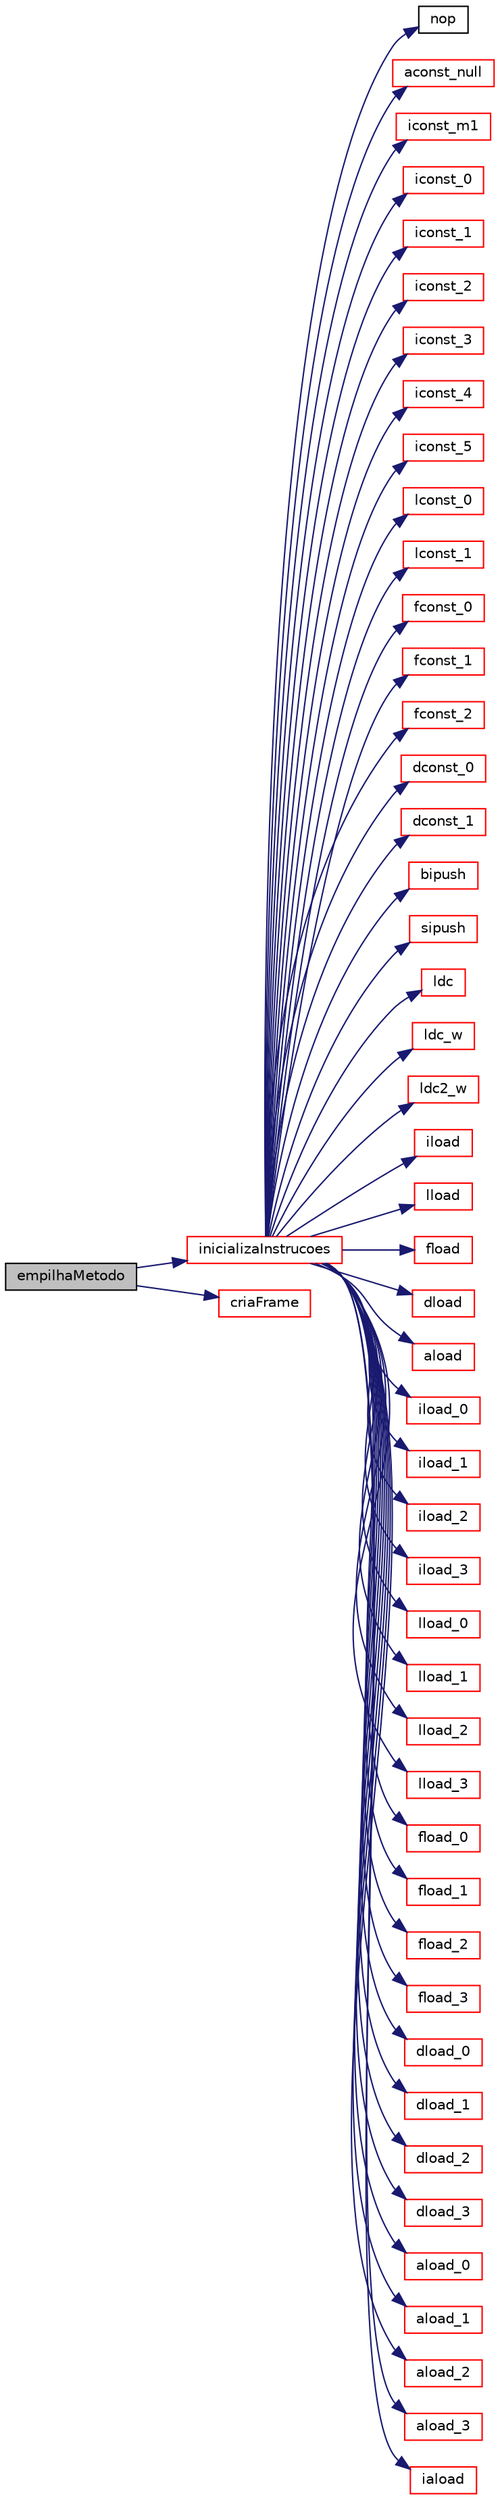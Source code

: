 digraph "empilhaMetodo"
{
 // INTERACTIVE_SVG=YES
  edge [fontname="Helvetica",fontsize="10",labelfontname="Helvetica",labelfontsize="10"];
  node [fontname="Helvetica",fontsize="10",shape=record];
  rankdir="LR";
  Node37 [label="empilhaMetodo",height=0.2,width=0.4,color="black", fillcolor="grey75", style="filled", fontcolor="black"];
  Node37 -> Node38 [color="midnightblue",fontsize="10",style="solid"];
  Node38 [label="inicializaInstrucoes",height=0.2,width=0.4,color="red", fillcolor="white", style="filled",URL="$instrucao_8c.html#a308f4b87fb42ab5a62790c0127003ebe"];
  Node38 -> Node39 [color="midnightblue",fontsize="10",style="solid"];
  Node39 [label="nop",height=0.2,width=0.4,color="black", fillcolor="white", style="filled",URL="$instrucao_8c.html#a9feb7476507383309c8e3ff2648016f3"];
  Node38 -> Node40 [color="midnightblue",fontsize="10",style="solid"];
  Node40 [label="aconst_null",height=0.2,width=0.4,color="red", fillcolor="white", style="filled",URL="$instrucao_8c.html#abe6dd55d61a71f86f8039f4e2d1d00c8"];
  Node38 -> Node42 [color="midnightblue",fontsize="10",style="solid"];
  Node42 [label="iconst_m1",height=0.2,width=0.4,color="red", fillcolor="white", style="filled",URL="$instrucao_8c.html#a3d4fe47d548d6189745787177183c38c"];
  Node38 -> Node43 [color="midnightblue",fontsize="10",style="solid"];
  Node43 [label="iconst_0",height=0.2,width=0.4,color="red", fillcolor="white", style="filled",URL="$instrucao_8c.html#aea322ceba1bd8d3ef7f33273d58e6f0b"];
  Node38 -> Node46 [color="midnightblue",fontsize="10",style="solid"];
  Node46 [label="iconst_1",height=0.2,width=0.4,color="red", fillcolor="white", style="filled",URL="$instrucao_8c.html#ad99980f3110041de270ec04c53107b8f"];
  Node38 -> Node47 [color="midnightblue",fontsize="10",style="solid"];
  Node47 [label="iconst_2",height=0.2,width=0.4,color="red", fillcolor="white", style="filled",URL="$instrucao_8c.html#ade068b77731b687d290ff8110b5111fb"];
  Node38 -> Node48 [color="midnightblue",fontsize="10",style="solid"];
  Node48 [label="iconst_3",height=0.2,width=0.4,color="red", fillcolor="white", style="filled",URL="$instrucao_8c.html#aa4de912d11b59f82deba1dc335d69123"];
  Node38 -> Node49 [color="midnightblue",fontsize="10",style="solid"];
  Node49 [label="iconst_4",height=0.2,width=0.4,color="red", fillcolor="white", style="filled",URL="$instrucao_8c.html#a8c772a238a36dc3c353206ec51a65382"];
  Node38 -> Node50 [color="midnightblue",fontsize="10",style="solid"];
  Node50 [label="iconst_5",height=0.2,width=0.4,color="red", fillcolor="white", style="filled",URL="$instrucao_8c.html#a2e5a16634b3e5c00d324b462ea77183b"];
  Node38 -> Node51 [color="midnightblue",fontsize="10",style="solid"];
  Node51 [label="lconst_0",height=0.2,width=0.4,color="red", fillcolor="white", style="filled",URL="$instrucao_8c.html#a404bc01bc13afddc52495b6a77a2ff4d"];
  Node38 -> Node52 [color="midnightblue",fontsize="10",style="solid"];
  Node52 [label="lconst_1",height=0.2,width=0.4,color="red", fillcolor="white", style="filled",URL="$instrucao_8c.html#a47ef909a27b1a683c8941d87f542b162"];
  Node38 -> Node53 [color="midnightblue",fontsize="10",style="solid"];
  Node53 [label="fconst_0",height=0.2,width=0.4,color="red", fillcolor="white", style="filled",URL="$instrucao_8c.html#a86f714d43e3b969d5c30dbfdabd472bf"];
  Node38 -> Node54 [color="midnightblue",fontsize="10",style="solid"];
  Node54 [label="fconst_1",height=0.2,width=0.4,color="red", fillcolor="white", style="filled",URL="$instrucao_8c.html#ab87ae6df1b95fd3c3829af30ba899199"];
  Node38 -> Node55 [color="midnightblue",fontsize="10",style="solid"];
  Node55 [label="fconst_2",height=0.2,width=0.4,color="red", fillcolor="white", style="filled",URL="$instrucao_8c.html#aa2c5e3ce6d5b8daf54213367d7f02f25"];
  Node38 -> Node56 [color="midnightblue",fontsize="10",style="solid"];
  Node56 [label="dconst_0",height=0.2,width=0.4,color="red", fillcolor="white", style="filled",URL="$instrucao_8c.html#a06b623842362ff5bad4321bd3901c041"];
  Node38 -> Node57 [color="midnightblue",fontsize="10",style="solid"];
  Node57 [label="dconst_1",height=0.2,width=0.4,color="red", fillcolor="white", style="filled",URL="$instrucao_8c.html#a7f89f5063a41ce732da654abce7f1c81"];
  Node38 -> Node58 [color="midnightblue",fontsize="10",style="solid"];
  Node58 [label="bipush",height=0.2,width=0.4,color="red", fillcolor="white", style="filled",URL="$instrucao_8c.html#a63e60d614254aaf759e91850ce33be71"];
  Node38 -> Node59 [color="midnightblue",fontsize="10",style="solid"];
  Node59 [label="sipush",height=0.2,width=0.4,color="red", fillcolor="white", style="filled",URL="$instrucao_8c.html#ab232b871bc72922db8f077fc3f356348"];
  Node38 -> Node60 [color="midnightblue",fontsize="10",style="solid"];
  Node60 [label="ldc",height=0.2,width=0.4,color="red", fillcolor="white", style="filled",URL="$instrucao_8c.html#a05601922d5b1a9203cd26a1a21789255"];
  Node38 -> Node62 [color="midnightblue",fontsize="10",style="solid"];
  Node62 [label="ldc_w",height=0.2,width=0.4,color="red", fillcolor="white", style="filled",URL="$instrucao_8c.html#a24bf1524b99a783375f26b5e4f79fb44"];
  Node38 -> Node63 [color="midnightblue",fontsize="10",style="solid"];
  Node63 [label="ldc2_w",height=0.2,width=0.4,color="red", fillcolor="white", style="filled",URL="$instrucao_8c.html#ae507168e021393f8ee28cf11c80e5349"];
  Node38 -> Node64 [color="midnightblue",fontsize="10",style="solid"];
  Node64 [label="iload",height=0.2,width=0.4,color="red", fillcolor="white", style="filled",URL="$instrucao_8c.html#a30a4061a47793773606ff72c0b81ddb1"];
  Node38 -> Node65 [color="midnightblue",fontsize="10",style="solid"];
  Node65 [label="lload",height=0.2,width=0.4,color="red", fillcolor="white", style="filled",URL="$instrucao_8c.html#a7226903dff59a80c04a44f84578cdad0"];
  Node38 -> Node66 [color="midnightblue",fontsize="10",style="solid"];
  Node66 [label="fload",height=0.2,width=0.4,color="red", fillcolor="white", style="filled",URL="$instrucao_8c.html#aa3e85071d417a5fc35d9acca2deb91e2"];
  Node38 -> Node67 [color="midnightblue",fontsize="10",style="solid"];
  Node67 [label="dload",height=0.2,width=0.4,color="red", fillcolor="white", style="filled",URL="$instrucao_8c.html#aee02129130ae41bfde27b94ac97dbe80"];
  Node38 -> Node68 [color="midnightblue",fontsize="10",style="solid"];
  Node68 [label="aload",height=0.2,width=0.4,color="red", fillcolor="white", style="filled",URL="$instrucao_8c.html#a0612d86928db91f08031ee340d996be3"];
  Node38 -> Node69 [color="midnightblue",fontsize="10",style="solid"];
  Node69 [label="iload_0",height=0.2,width=0.4,color="red", fillcolor="white", style="filled",URL="$instrucao_8c.html#aca5ca79be27a14e2dba470ceb7f3654a"];
  Node38 -> Node70 [color="midnightblue",fontsize="10",style="solid"];
  Node70 [label="iload_1",height=0.2,width=0.4,color="red", fillcolor="white", style="filled",URL="$instrucao_8c.html#a10fcbbe1a4c6ddec0bbe135218268af9"];
  Node38 -> Node71 [color="midnightblue",fontsize="10",style="solid"];
  Node71 [label="iload_2",height=0.2,width=0.4,color="red", fillcolor="white", style="filled",URL="$instrucao_8c.html#a3bd5260f8a2c829e158d7f49b1ef7e91"];
  Node38 -> Node72 [color="midnightblue",fontsize="10",style="solid"];
  Node72 [label="iload_3",height=0.2,width=0.4,color="red", fillcolor="white", style="filled",URL="$instrucao_8c.html#a244c1eb8abc603a256a5e932beb9fa75"];
  Node38 -> Node73 [color="midnightblue",fontsize="10",style="solid"];
  Node73 [label="lload_0",height=0.2,width=0.4,color="red", fillcolor="white", style="filled",URL="$instrucao_8c.html#abeae105a6ead0eb87caedb8ad91a5770"];
  Node38 -> Node74 [color="midnightblue",fontsize="10",style="solid"];
  Node74 [label="lload_1",height=0.2,width=0.4,color="red", fillcolor="white", style="filled",URL="$instrucao_8c.html#aadaebe19e5662365a33a9a0ab37b8335"];
  Node38 -> Node75 [color="midnightblue",fontsize="10",style="solid"];
  Node75 [label="lload_2",height=0.2,width=0.4,color="red", fillcolor="white", style="filled",URL="$instrucao_8c.html#a772d2097155cfdbd5a8b3f897d84b7e2"];
  Node38 -> Node76 [color="midnightblue",fontsize="10",style="solid"];
  Node76 [label="lload_3",height=0.2,width=0.4,color="red", fillcolor="white", style="filled",URL="$instrucao_8c.html#a4f6467c1c2e79085cc34fe84ad78f4f0"];
  Node38 -> Node77 [color="midnightblue",fontsize="10",style="solid"];
  Node77 [label="fload_0",height=0.2,width=0.4,color="red", fillcolor="white", style="filled",URL="$instrucao_8c.html#affe32f4da26138ad4c46dc734b979055"];
  Node38 -> Node78 [color="midnightblue",fontsize="10",style="solid"];
  Node78 [label="fload_1",height=0.2,width=0.4,color="red", fillcolor="white", style="filled",URL="$instrucao_8c.html#a251c7799e471285cb5b69b2e24bd026e"];
  Node38 -> Node79 [color="midnightblue",fontsize="10",style="solid"];
  Node79 [label="fload_2",height=0.2,width=0.4,color="red", fillcolor="white", style="filled",URL="$instrucao_8c.html#a78a3005be5f239e0fc162fc1351253a6"];
  Node38 -> Node80 [color="midnightblue",fontsize="10",style="solid"];
  Node80 [label="fload_3",height=0.2,width=0.4,color="red", fillcolor="white", style="filled",URL="$instrucao_8c.html#a3ca0cddbce6c71b1f1639b567d0a2e86"];
  Node38 -> Node81 [color="midnightblue",fontsize="10",style="solid"];
  Node81 [label="dload_0",height=0.2,width=0.4,color="red", fillcolor="white", style="filled",URL="$instrucao_8c.html#a6aa7bf5ace90f3e13e42e817383f4581"];
  Node38 -> Node82 [color="midnightblue",fontsize="10",style="solid"];
  Node82 [label="dload_1",height=0.2,width=0.4,color="red", fillcolor="white", style="filled",URL="$instrucao_8c.html#ab2d4de89fe303e1aa1dd1b7686e696df"];
  Node38 -> Node83 [color="midnightblue",fontsize="10",style="solid"];
  Node83 [label="dload_2",height=0.2,width=0.4,color="red", fillcolor="white", style="filled",URL="$instrucao_8c.html#ae229d0a441abd7b634e07ee3592e8954"];
  Node38 -> Node84 [color="midnightblue",fontsize="10",style="solid"];
  Node84 [label="dload_3",height=0.2,width=0.4,color="red", fillcolor="white", style="filled",URL="$instrucao_8c.html#aa1de1fc2a11431697fe3903f7a981707"];
  Node38 -> Node85 [color="midnightblue",fontsize="10",style="solid"];
  Node85 [label="aload_0",height=0.2,width=0.4,color="red", fillcolor="white", style="filled",URL="$instrucao_8c.html#ab051c3c6171f5785a9f6a6110a1807a0"];
  Node38 -> Node86 [color="midnightblue",fontsize="10",style="solid"];
  Node86 [label="aload_1",height=0.2,width=0.4,color="red", fillcolor="white", style="filled",URL="$instrucao_8c.html#add91003517acd6feeb58927db349a8b7"];
  Node38 -> Node87 [color="midnightblue",fontsize="10",style="solid"];
  Node87 [label="aload_2",height=0.2,width=0.4,color="red", fillcolor="white", style="filled",URL="$instrucao_8c.html#a729776e357c33d581988d154e08ab529"];
  Node38 -> Node88 [color="midnightblue",fontsize="10",style="solid"];
  Node88 [label="aload_3",height=0.2,width=0.4,color="red", fillcolor="white", style="filled",URL="$instrucao_8c.html#aa3fb3edc54e4194c15765d605a701c04"];
  Node38 -> Node89 [color="midnightblue",fontsize="10",style="solid"];
  Node89 [label="iaload",height=0.2,width=0.4,color="red", fillcolor="white", style="filled",URL="$instrucao_8c.html#a8c45e9d93b9b4160fcf9273188c4aeb1"];
  Node37 -> Node267 [color="midnightblue",fontsize="10",style="solid"];
  Node267 [label="criaFrame",height=0.2,width=0.4,color="red", fillcolor="white", style="filled",URL="$frame_8c.html#a043120e5dc10c5874fafd5b92506dd54"];
}
